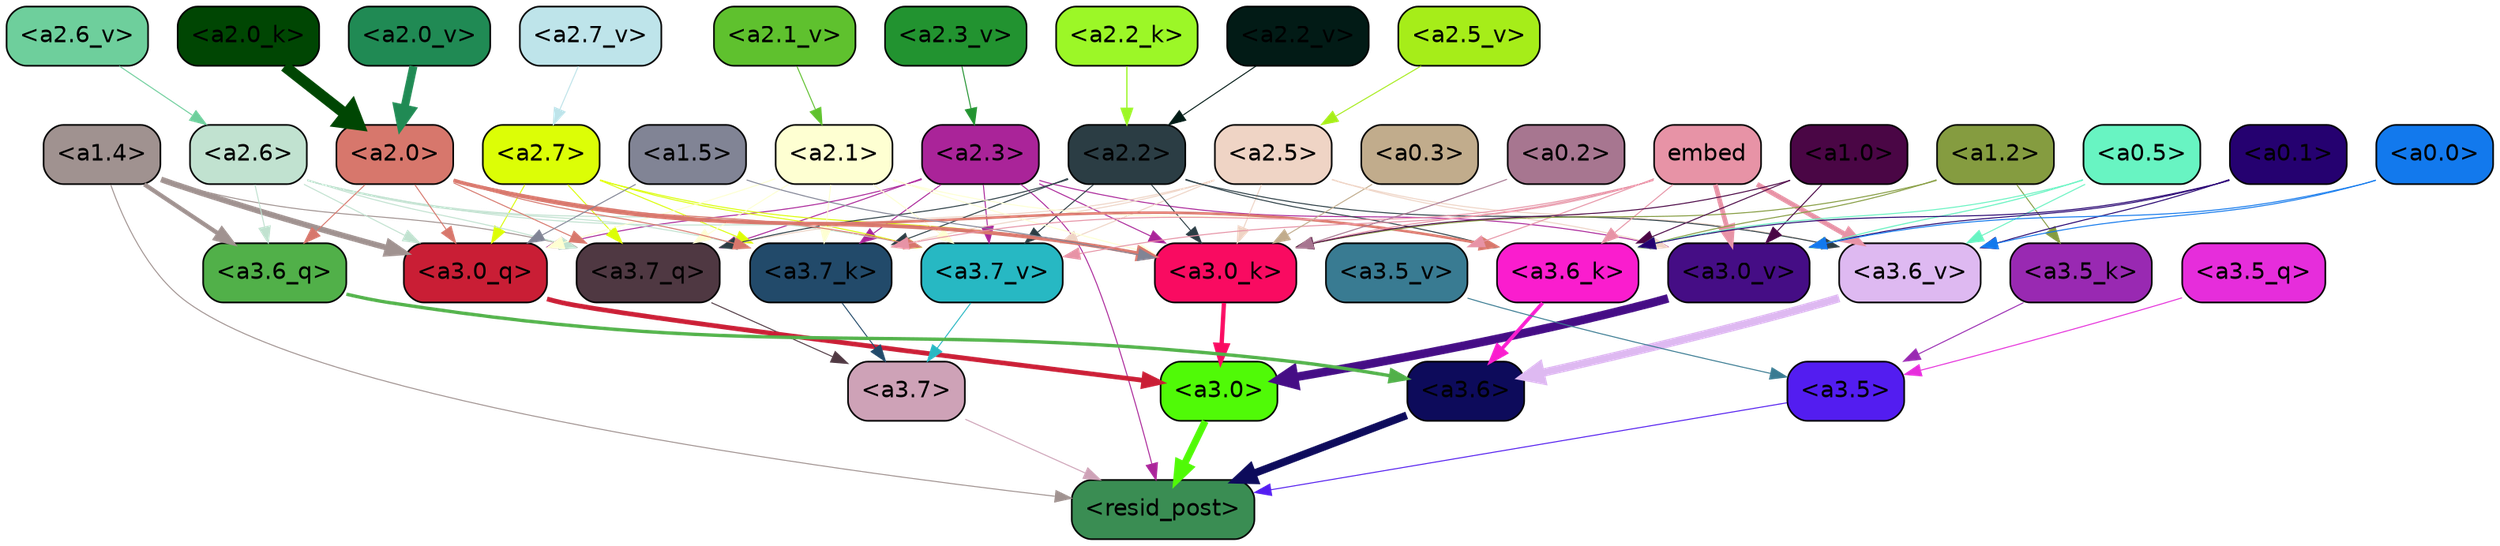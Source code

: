 strict digraph "" {
	graph [bgcolor=transparent,
		layout=dot,
		overlap=false,
		splines=true
	];
	"<a3.7>"	[color=black,
		fillcolor="#cea2b7",
		fontname=Helvetica,
		shape=box,
		style="filled, rounded"];
	"<resid_post>"	[color=black,
		fillcolor="#3a8d53",
		fontname=Helvetica,
		shape=box,
		style="filled, rounded"];
	"<a3.7>" -> "<resid_post>"	[color="#cea2b7",
		penwidth=0.6];
	"<a3.6>"	[color=black,
		fillcolor="#0d0b5b",
		fontname=Helvetica,
		shape=box,
		style="filled, rounded"];
	"<a3.6>" -> "<resid_post>"	[color="#0d0b5b",
		penwidth=4.6696330308914185];
	"<a3.5>"	[color=black,
		fillcolor="#531df0",
		fontname=Helvetica,
		shape=box,
		style="filled, rounded"];
	"<a3.5>" -> "<resid_post>"	[color="#531df0",
		penwidth=0.6];
	"<a3.0>"	[color=black,
		fillcolor="#50fa07",
		fontname=Helvetica,
		shape=box,
		style="filled, rounded"];
	"<a3.0>" -> "<resid_post>"	[color="#50fa07",
		penwidth=4.282557368278503];
	"<a2.3>"	[color=black,
		fillcolor="#aa2499",
		fontname=Helvetica,
		shape=box,
		style="filled, rounded"];
	"<a2.3>" -> "<resid_post>"	[color="#aa2499",
		penwidth=0.6];
	"<a3.7_q>"	[color=black,
		fillcolor="#4f3842",
		fontname=Helvetica,
		shape=box,
		style="filled, rounded"];
	"<a2.3>" -> "<a3.7_q>"	[color="#aa2499",
		penwidth=0.6];
	"<a3.0_q>"	[color=black,
		fillcolor="#c91e35",
		fontname=Helvetica,
		shape=box,
		style="filled, rounded"];
	"<a2.3>" -> "<a3.0_q>"	[color="#aa2499",
		penwidth=0.6];
	"<a3.7_k>"	[color=black,
		fillcolor="#224a6a",
		fontname=Helvetica,
		shape=box,
		style="filled, rounded"];
	"<a2.3>" -> "<a3.7_k>"	[color="#aa2499",
		penwidth=0.6];
	"<a3.0_k>"	[color=black,
		fillcolor="#f90b61",
		fontname=Helvetica,
		shape=box,
		style="filled, rounded"];
	"<a2.3>" -> "<a3.0_k>"	[color="#aa2499",
		penwidth=0.6];
	"<a3.7_v>"	[color=black,
		fillcolor="#27b8c3",
		fontname=Helvetica,
		shape=box,
		style="filled, rounded"];
	"<a2.3>" -> "<a3.7_v>"	[color="#aa2499",
		penwidth=0.6];
	"<a3.0_v>"	[color=black,
		fillcolor="#450d85",
		fontname=Helvetica,
		shape=box,
		style="filled, rounded"];
	"<a2.3>" -> "<a3.0_v>"	[color="#aa2499",
		penwidth=0.6];
	"<a1.4>"	[color=black,
		fillcolor="#a09290",
		fontname=Helvetica,
		shape=box,
		style="filled, rounded"];
	"<a1.4>" -> "<resid_post>"	[color="#a09290",
		penwidth=0.6];
	"<a1.4>" -> "<a3.7_q>"	[color="#a09290",
		penwidth=0.6];
	"<a3.6_q>"	[color=black,
		fillcolor="#51b049",
		fontname=Helvetica,
		shape=box,
		style="filled, rounded"];
	"<a1.4>" -> "<a3.6_q>"	[color="#a09290",
		penwidth=2.6073555648326874];
	"<a1.4>" -> "<a3.0_q>"	[color="#a09290",
		penwidth=3.4971605762839317];
	"<a3.7_q>" -> "<a3.7>"	[color="#4f3842",
		penwidth=0.6];
	"<a3.6_q>" -> "<a3.6>"	[color="#51b049",
		penwidth=2.03758105635643];
	"<a3.5_q>"	[color=black,
		fillcolor="#e62ddb",
		fontname=Helvetica,
		shape=box,
		style="filled, rounded"];
	"<a3.5_q>" -> "<a3.5>"	[color="#e62ddb",
		penwidth=0.6];
	"<a3.0_q>" -> "<a3.0>"	[color="#c91e35",
		penwidth=2.8638100624084473];
	"<a3.7_k>" -> "<a3.7>"	[color="#224a6a",
		penwidth=0.6];
	"<a3.6_k>"	[color=black,
		fillcolor="#fa1dce",
		fontname=Helvetica,
		shape=box,
		style="filled, rounded"];
	"<a3.6_k>" -> "<a3.6>"	[color="#fa1dce",
		penwidth=2.174198240041733];
	"<a3.5_k>"	[color=black,
		fillcolor="#9929b2",
		fontname=Helvetica,
		shape=box,
		style="filled, rounded"];
	"<a3.5_k>" -> "<a3.5>"	[color="#9929b2",
		penwidth=0.6];
	"<a3.0_k>" -> "<a3.0>"	[color="#f90b61",
		penwidth=2.6274144649505615];
	"<a3.7_v>" -> "<a3.7>"	[color="#27b8c3",
		penwidth=0.6];
	"<a3.6_v>"	[color=black,
		fillcolor="#deb9f1",
		fontname=Helvetica,
		shape=box,
		style="filled, rounded"];
	"<a3.6_v>" -> "<a3.6>"	[color="#deb9f1",
		penwidth=5.002329230308533];
	"<a3.5_v>"	[color=black,
		fillcolor="#397b92",
		fontname=Helvetica,
		shape=box,
		style="filled, rounded"];
	"<a3.5_v>" -> "<a3.5>"	[color="#397b92",
		penwidth=0.6];
	"<a3.0_v>" -> "<a3.0>"	[color="#450d85",
		penwidth=5.188832879066467];
	"<a2.7>"	[color=black,
		fillcolor="#dcfe06",
		fontname=Helvetica,
		shape=box,
		style="filled, rounded"];
	"<a2.7>" -> "<a3.7_q>"	[color="#dcfe06",
		penwidth=0.6];
	"<a2.7>" -> "<a3.0_q>"	[color="#dcfe06",
		penwidth=0.6];
	"<a2.7>" -> "<a3.7_k>"	[color="#dcfe06",
		penwidth=0.6];
	"<a2.7>" -> "<a3.0_k>"	[color="#dcfe06",
		penwidth=0.6];
	"<a2.7>" -> "<a3.7_v>"	[color="#dcfe06",
		penwidth=0.6];
	"<a2.6>"	[color=black,
		fillcolor="#c1e2d0",
		fontname=Helvetica,
		shape=box,
		style="filled, rounded"];
	"<a2.6>" -> "<a3.7_q>"	[color="#c1e2d0",
		penwidth=0.6];
	"<a2.6>" -> "<a3.6_q>"	[color="#c1e2d0",
		penwidth=0.6];
	"<a2.6>" -> "<a3.0_q>"	[color="#c1e2d0",
		penwidth=0.6];
	"<a2.6>" -> "<a3.7_k>"	[color="#c1e2d0",
		penwidth=0.6];
	"<a2.6>" -> "<a3.0_k>"	[color="#c1e2d0",
		penwidth=0.6];
	"<a2.6>" -> "<a3.7_v>"	[color="#c1e2d0",
		penwidth=0.6];
	"<a2.5>"	[color=black,
		fillcolor="#efd4c5",
		fontname=Helvetica,
		shape=box,
		style="filled, rounded"];
	"<a2.5>" -> "<a3.7_q>"	[color="#efd4c5",
		penwidth=0.6];
	"<a2.5>" -> "<a3.7_k>"	[color="#efd4c5",
		penwidth=0.6];
	"<a2.5>" -> "<a3.0_k>"	[color="#efd4c5",
		penwidth=0.6];
	"<a2.5>" -> "<a3.7_v>"	[color="#efd4c5",
		penwidth=0.6];
	"<a2.5>" -> "<a3.6_v>"	[color="#efd4c5",
		penwidth=0.6];
	"<a2.5>" -> "<a3.0_v>"	[color="#efd4c5",
		penwidth=0.6];
	"<a2.2>"	[color=black,
		fillcolor="#2b3d44",
		fontname=Helvetica,
		shape=box,
		style="filled, rounded"];
	"<a2.2>" -> "<a3.7_q>"	[color="#2b3d44",
		penwidth=0.6];
	"<a2.2>" -> "<a3.7_k>"	[color="#2b3d44",
		penwidth=0.6];
	"<a2.2>" -> "<a3.6_k>"	[color="#2b3d44",
		penwidth=0.6];
	"<a2.2>" -> "<a3.0_k>"	[color="#2b3d44",
		penwidth=0.6];
	"<a2.2>" -> "<a3.7_v>"	[color="#2b3d44",
		penwidth=0.6];
	"<a2.2>" -> "<a3.6_v>"	[color="#2b3d44",
		penwidth=0.6];
	"<a2.1>"	[color=black,
		fillcolor="#feffd2",
		fontname=Helvetica,
		shape=box,
		style="filled, rounded"];
	"<a2.1>" -> "<a3.7_q>"	[color="#feffd2",
		penwidth=0.6];
	"<a2.1>" -> "<a3.0_q>"	[color="#feffd2",
		penwidth=0.6];
	"<a2.1>" -> "<a3.7_k>"	[color="#feffd2",
		penwidth=0.6];
	"<a2.1>" -> "<a3.6_k>"	[color="#feffd2",
		penwidth=0.6];
	"<a2.1>" -> "<a3.0_k>"	[color="#feffd2",
		penwidth=0.6];
	"<a2.1>" -> "<a3.7_v>"	[color="#feffd2",
		penwidth=0.6];
	"<a2.0>"	[color=black,
		fillcolor="#d7776c",
		fontname=Helvetica,
		shape=box,
		style="filled, rounded"];
	"<a2.0>" -> "<a3.7_q>"	[color="#d7776c",
		penwidth=0.6];
	"<a2.0>" -> "<a3.6_q>"	[color="#d7776c",
		penwidth=0.6];
	"<a2.0>" -> "<a3.0_q>"	[color="#d7776c",
		penwidth=0.6];
	"<a2.0>" -> "<a3.7_k>"	[color="#d7776c",
		penwidth=0.6];
	"<a2.0>" -> "<a3.6_k>"	[color="#d7776c",
		penwidth=1.5568191409111023];
	"<a2.0>" -> "<a3.0_k>"	[color="#d7776c",
		penwidth=2.270527422428131];
	"<a2.0>" -> "<a3.7_v>"	[color="#d7776c",
		penwidth=0.6];
	"<a1.5>"	[color=black,
		fillcolor="#818495",
		fontname=Helvetica,
		shape=box,
		style="filled, rounded"];
	"<a1.5>" -> "<a3.0_q>"	[color="#818495",
		penwidth=0.6];
	"<a1.5>" -> "<a3.0_k>"	[color="#818495",
		penwidth=0.6];
	embed	[color=black,
		fillcolor="#e793a6",
		fontname=Helvetica,
		shape=box,
		style="filled, rounded"];
	embed -> "<a3.7_k>"	[color="#e793a6",
		penwidth=0.6];
	embed -> "<a3.6_k>"	[color="#e793a6",
		penwidth=0.6];
	embed -> "<a3.0_k>"	[color="#e793a6",
		penwidth=0.6];
	embed -> "<a3.7_v>"	[color="#e793a6",
		penwidth=0.6];
	embed -> "<a3.6_v>"	[color="#e793a6",
		penwidth=2.9588699340820312];
	embed -> "<a3.5_v>"	[color="#e793a6",
		penwidth=0.6];
	embed -> "<a3.0_v>"	[color="#e793a6",
		penwidth=2.8686431646347046];
	"<a1.2>"	[color=black,
		fillcolor="#859c40",
		fontname=Helvetica,
		shape=box,
		style="filled, rounded"];
	"<a1.2>" -> "<a3.6_k>"	[color="#859c40",
		penwidth=0.6];
	"<a1.2>" -> "<a3.5_k>"	[color="#859c40",
		penwidth=0.6];
	"<a1.2>" -> "<a3.0_k>"	[color="#859c40",
		penwidth=0.6];
	"<a1.0>"	[color=black,
		fillcolor="#4a0645",
		fontname=Helvetica,
		shape=box,
		style="filled, rounded"];
	"<a1.0>" -> "<a3.6_k>"	[color="#4a0645",
		penwidth=0.6];
	"<a1.0>" -> "<a3.0_k>"	[color="#4a0645",
		penwidth=0.6];
	"<a1.0>" -> "<a3.0_v>"	[color="#4a0645",
		penwidth=0.6];
	"<a0.5>"	[color=black,
		fillcolor="#68f4c2",
		fontname=Helvetica,
		shape=box,
		style="filled, rounded"];
	"<a0.5>" -> "<a3.6_k>"	[color="#68f4c2",
		penwidth=0.6];
	"<a0.5>" -> "<a3.6_v>"	[color="#68f4c2",
		penwidth=0.6];
	"<a0.5>" -> "<a3.0_v>"	[color="#68f4c2",
		penwidth=0.6421224474906921];
	"<a0.1>"	[color=black,
		fillcolor="#250170",
		fontname=Helvetica,
		shape=box,
		style="filled, rounded"];
	"<a0.1>" -> "<a3.6_k>"	[color="#250170",
		penwidth=0.6];
	"<a0.1>" -> "<a3.6_v>"	[color="#250170",
		penwidth=0.6];
	"<a0.1>" -> "<a3.0_v>"	[color="#250170",
		penwidth=0.6];
	"<a0.3>"	[color=black,
		fillcolor="#c1ac8c",
		fontname=Helvetica,
		shape=box,
		style="filled, rounded"];
	"<a0.3>" -> "<a3.0_k>"	[color="#c1ac8c",
		penwidth=0.6];
	"<a0.2>"	[color=black,
		fillcolor="#a77690",
		fontname=Helvetica,
		shape=box,
		style="filled, rounded"];
	"<a0.2>" -> "<a3.0_k>"	[color="#a77690",
		penwidth=0.6];
	"<a0.0>"	[color=black,
		fillcolor="#1279ed",
		fontname=Helvetica,
		shape=box,
		style="filled, rounded"];
	"<a0.0>" -> "<a3.6_v>"	[color="#1279ed",
		penwidth=0.6];
	"<a0.0>" -> "<a3.0_v>"	[color="#1279ed",
		penwidth=0.6];
	"<a2.2_k>"	[color=black,
		fillcolor="#9cf727",
		fontname=Helvetica,
		shape=box,
		style="filled, rounded"];
	"<a2.2_k>" -> "<a2.2>"	[color="#9cf727",
		penwidth=0.7764816284179688];
	"<a2.0_k>"	[color=black,
		fillcolor="#004603",
		fontname=Helvetica,
		shape=box,
		style="filled, rounded"];
	"<a2.0_k>" -> "<a2.0>"	[color="#004603",
		penwidth=6.773025274276733];
	"<a2.7_v>"	[color=black,
		fillcolor="#bee4ea",
		fontname=Helvetica,
		shape=box,
		style="filled, rounded"];
	"<a2.7_v>" -> "<a2.7>"	[color="#bee4ea",
		penwidth=0.6];
	"<a2.6_v>"	[color=black,
		fillcolor="#6ecf9c",
		fontname=Helvetica,
		shape=box,
		style="filled, rounded"];
	"<a2.6_v>" -> "<a2.6>"	[color="#6ecf9c",
		penwidth=0.6];
	"<a2.5_v>"	[color=black,
		fillcolor="#a6ed19",
		fontname=Helvetica,
		shape=box,
		style="filled, rounded"];
	"<a2.5_v>" -> "<a2.5>"	[color="#a6ed19",
		penwidth=0.6];
	"<a2.3_v>"	[color=black,
		fillcolor="#229330",
		fontname=Helvetica,
		shape=box,
		style="filled, rounded"];
	"<a2.3_v>" -> "<a2.3>"	[color="#229330",
		penwidth=0.6];
	"<a2.2_v>"	[color=black,
		fillcolor="#021b16",
		fontname=Helvetica,
		shape=box,
		style="filled, rounded"];
	"<a2.2_v>" -> "<a2.2>"	[color="#021b16",
		penwidth=0.6];
	"<a2.1_v>"	[color=black,
		fillcolor="#5fc12e",
		fontname=Helvetica,
		shape=box,
		style="filled, rounded"];
	"<a2.1_v>" -> "<a2.1>"	[color="#5fc12e",
		penwidth=0.6];
	"<a2.0_v>"	[color=black,
		fillcolor="#208a54",
		fontname=Helvetica,
		shape=box,
		style="filled, rounded"];
	"<a2.0_v>" -> "<a2.0>"	[color="#208a54",
		penwidth=4.906715989112854];
}

